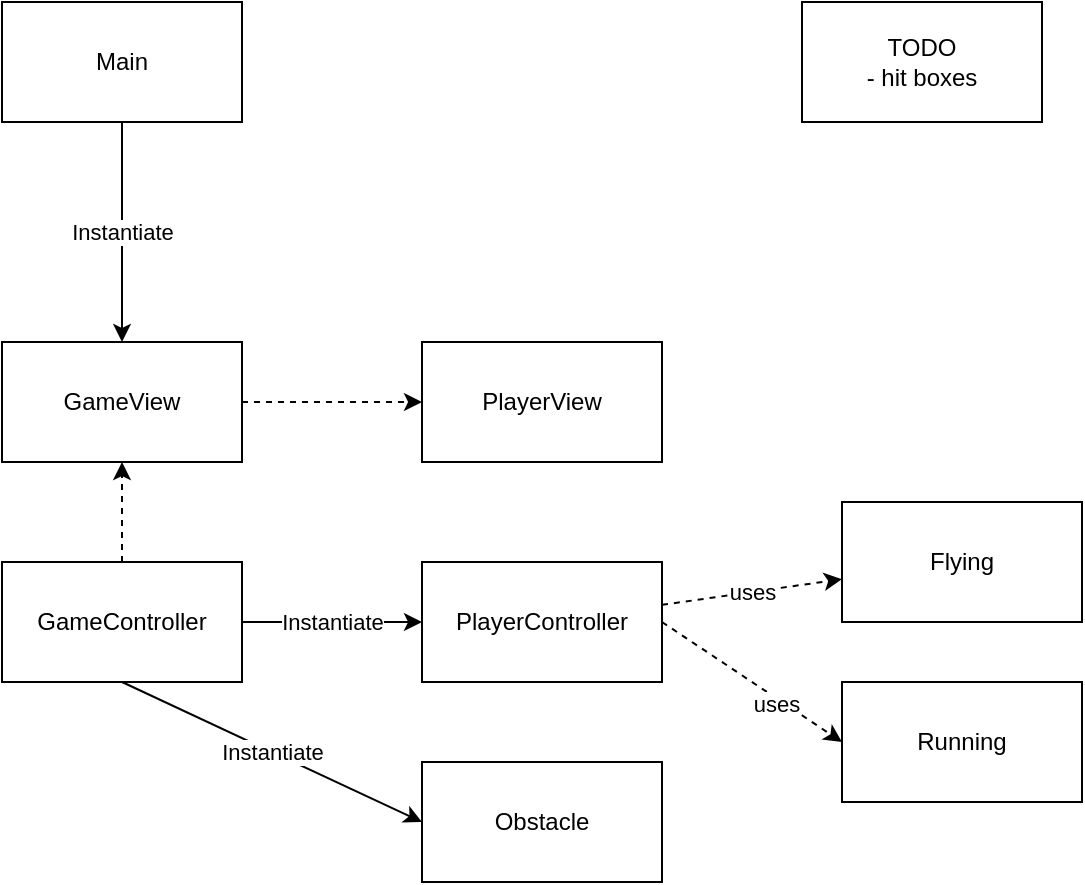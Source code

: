 <mxfile>
    <diagram id="d8iEvIILTyGINw3sgqkr" name="Page-1">
        <mxGraphModel dx="925" dy="629" grid="1" gridSize="10" guides="1" tooltips="1" connect="1" arrows="1" fold="1" page="1" pageScale="1" pageWidth="850" pageHeight="1100" math="0" shadow="0">
            <root>
                <mxCell id="0"/>
                <mxCell id="1" parent="0"/>
                <mxCell id="7" value="Instantiate" style="edgeStyle=none;html=1;entryX=0.5;entryY=0;entryDx=0;entryDy=0;" edge="1" parent="1" source="2" target="6">
                    <mxGeometry relative="1" as="geometry">
                        <Array as="points">
                            <mxPoint x="100" y="150"/>
                        </Array>
                    </mxGeometry>
                </mxCell>
                <mxCell id="2" value="Main" style="whiteSpace=wrap;html=1;" vertex="1" parent="1">
                    <mxGeometry x="40" y="70" width="120" height="60" as="geometry"/>
                </mxCell>
                <mxCell id="3" value="Running" style="whiteSpace=wrap;html=1;" vertex="1" parent="1">
                    <mxGeometry x="460" y="410" width="120" height="60" as="geometry"/>
                </mxCell>
                <mxCell id="4" value="Flying" style="whiteSpace=wrap;html=1;" vertex="1" parent="1">
                    <mxGeometry x="460" y="320" width="120" height="60" as="geometry"/>
                </mxCell>
                <mxCell id="10" value="uses" style="edgeStyle=none;html=1;dashed=1;" edge="1" parent="1" source="5" target="4">
                    <mxGeometry relative="1" as="geometry"/>
                </mxCell>
                <mxCell id="11" style="edgeStyle=none;html=1;exitX=1;exitY=0.5;exitDx=0;exitDy=0;entryX=0;entryY=0.5;entryDx=0;entryDy=0;dashed=1;" edge="1" parent="1" source="5" target="3">
                    <mxGeometry relative="1" as="geometry"/>
                </mxCell>
                <mxCell id="12" value="uses" style="edgeLabel;html=1;align=center;verticalAlign=middle;resizable=0;points=[];" vertex="1" connectable="0" parent="11">
                    <mxGeometry x="0.297" y="-2" relative="1" as="geometry">
                        <mxPoint as="offset"/>
                    </mxGeometry>
                </mxCell>
                <mxCell id="5" value="PlayerController" style="whiteSpace=wrap;html=1;" vertex="1" parent="1">
                    <mxGeometry x="250" y="350" width="120" height="60" as="geometry"/>
                </mxCell>
                <mxCell id="8" value="Instantiate" style="edgeStyle=none;html=1;entryX=0;entryY=0.5;entryDx=0;entryDy=0;" edge="1" parent="1" source="13" target="5">
                    <mxGeometry relative="1" as="geometry"/>
                </mxCell>
                <mxCell id="26" style="edgeStyle=none;html=1;entryX=0;entryY=0.5;entryDx=0;entryDy=0;dashed=1;" edge="1" parent="1" source="6" target="25">
                    <mxGeometry relative="1" as="geometry"/>
                </mxCell>
                <mxCell id="6" value="GameView" style="whiteSpace=wrap;html=1;" vertex="1" parent="1">
                    <mxGeometry x="40" y="240" width="120" height="60" as="geometry"/>
                </mxCell>
                <mxCell id="21" style="edgeStyle=none;html=1;exitX=0.5;exitY=0;exitDx=0;exitDy=0;entryX=0.5;entryY=1;entryDx=0;entryDy=0;dashed=1;" edge="1" parent="1" source="13" target="6">
                    <mxGeometry relative="1" as="geometry"/>
                </mxCell>
                <mxCell id="13" value="GameController" style="whiteSpace=wrap;html=1;" vertex="1" parent="1">
                    <mxGeometry x="40" y="350" width="120" height="60" as="geometry"/>
                </mxCell>
                <mxCell id="22" value="Obstacle" style="whiteSpace=wrap;html=1;" vertex="1" parent="1">
                    <mxGeometry x="250" y="450" width="120" height="60" as="geometry"/>
                </mxCell>
                <mxCell id="24" value="Instantiate" style="edgeStyle=none;html=1;entryX=0;entryY=0.5;entryDx=0;entryDy=0;exitX=0.5;exitY=1;exitDx=0;exitDy=0;" edge="1" parent="1" source="13" target="22">
                    <mxGeometry relative="1" as="geometry">
                        <mxPoint x="170" y="408.75" as="sourcePoint"/>
                        <mxPoint x="270" y="440" as="targetPoint"/>
                    </mxGeometry>
                </mxCell>
                <mxCell id="25" value="PlayerView" style="whiteSpace=wrap;html=1;" vertex="1" parent="1">
                    <mxGeometry x="250" y="240" width="120" height="60" as="geometry"/>
                </mxCell>
                <mxCell id="29" value="TODO&lt;br&gt;- hit boxes" style="whiteSpace=wrap;html=1;" vertex="1" parent="1">
                    <mxGeometry x="440" y="70" width="120" height="60" as="geometry"/>
                </mxCell>
            </root>
        </mxGraphModel>
    </diagram>
</mxfile>